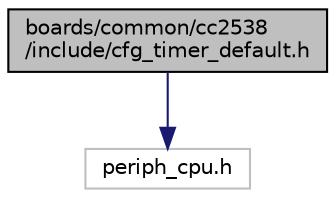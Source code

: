 digraph "boards/common/cc2538/include/cfg_timer_default.h"
{
 // LATEX_PDF_SIZE
  edge [fontname="Helvetica",fontsize="10",labelfontname="Helvetica",labelfontsize="10"];
  node [fontname="Helvetica",fontsize="10",shape=record];
  Node1 [label="boards/common/cc2538\l/include/cfg_timer_default.h",height=0.2,width=0.4,color="black", fillcolor="grey75", style="filled", fontcolor="black",tooltip="Common default timer configuration for cc2538 boards."];
  Node1 -> Node2 [color="midnightblue",fontsize="10",style="solid",fontname="Helvetica"];
  Node2 [label="periph_cpu.h",height=0.2,width=0.4,color="grey75", fillcolor="white", style="filled",tooltip=" "];
}

